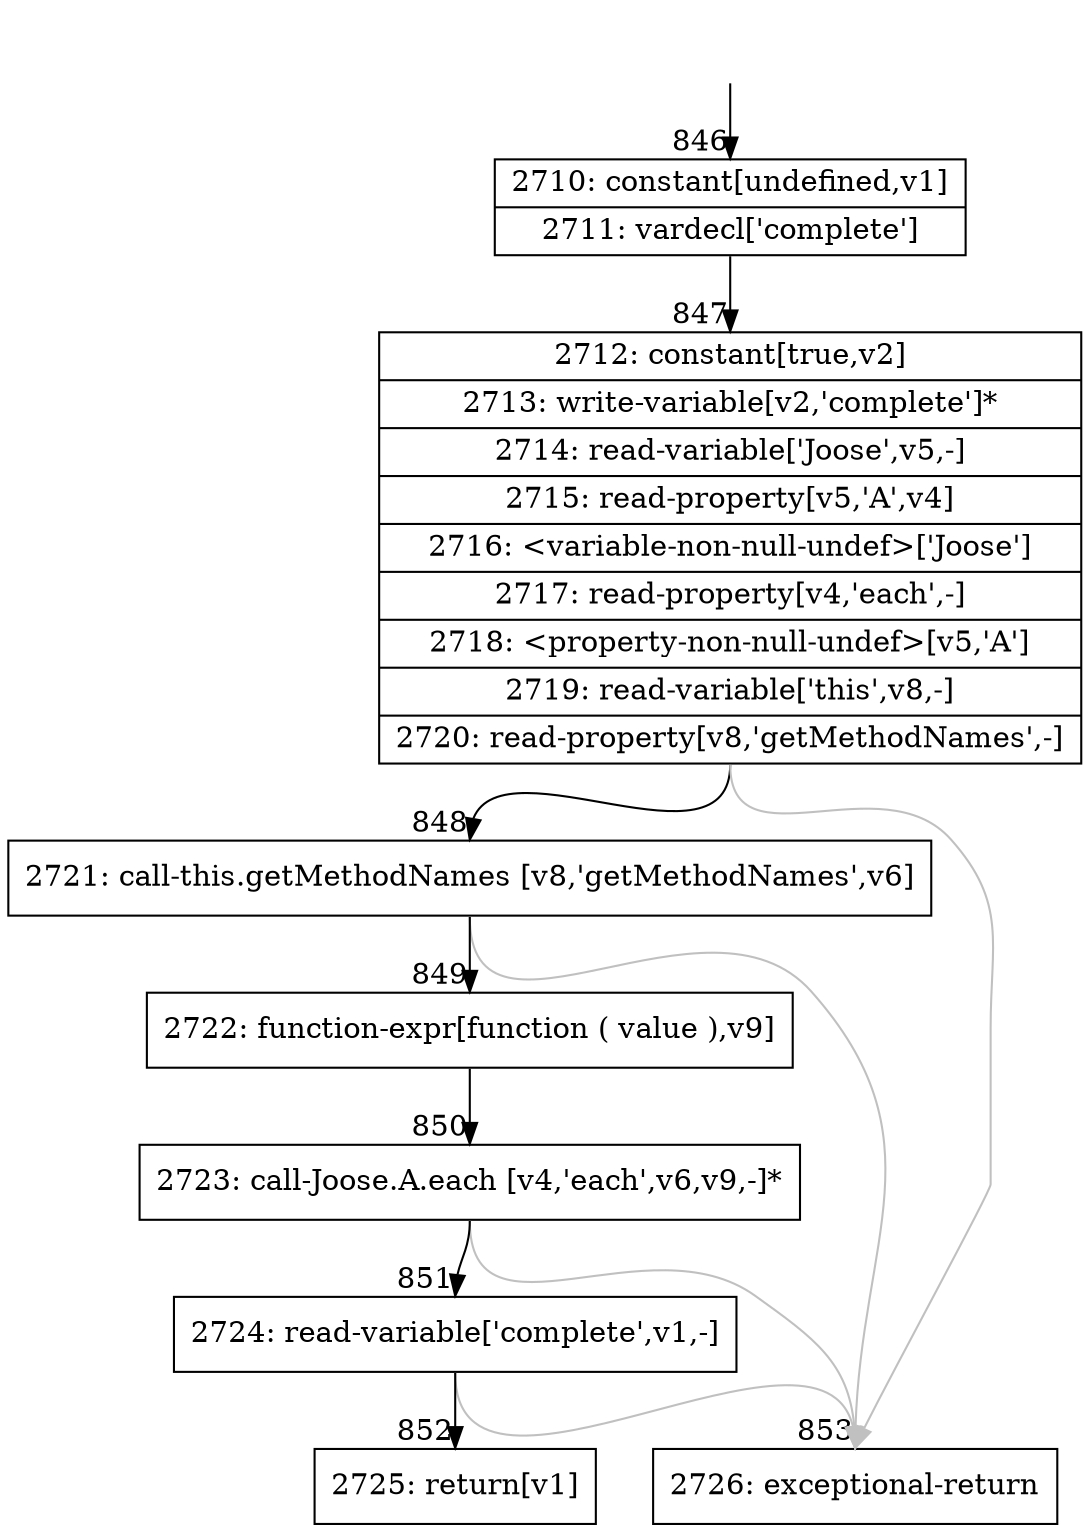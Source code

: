 digraph {
rankdir="TD"
BB_entry93[shape=none,label=""];
BB_entry93 -> BB846 [tailport=s, headport=n, headlabel="    846"]
BB846 [shape=record label="{2710: constant[undefined,v1]|2711: vardecl['complete']}" ] 
BB846 -> BB847 [tailport=s, headport=n, headlabel="      847"]
BB847 [shape=record label="{2712: constant[true,v2]|2713: write-variable[v2,'complete']*|2714: read-variable['Joose',v5,-]|2715: read-property[v5,'A',v4]|2716: \<variable-non-null-undef\>['Joose']|2717: read-property[v4,'each',-]|2718: \<property-non-null-undef\>[v5,'A']|2719: read-variable['this',v8,-]|2720: read-property[v8,'getMethodNames',-]}" ] 
BB847 -> BB848 [tailport=s, headport=n, headlabel="      848"]
BB847 -> BB853 [tailport=s, headport=n, color=gray, headlabel="      853"]
BB848 [shape=record label="{2721: call-this.getMethodNames [v8,'getMethodNames',v6]}" ] 
BB848 -> BB849 [tailport=s, headport=n, headlabel="      849"]
BB848 -> BB853 [tailport=s, headport=n, color=gray]
BB849 [shape=record label="{2722: function-expr[function ( value ),v9]}" ] 
BB849 -> BB850 [tailport=s, headport=n, headlabel="      850"]
BB850 [shape=record label="{2723: call-Joose.A.each [v4,'each',v6,v9,-]*}" ] 
BB850 -> BB851 [tailport=s, headport=n, headlabel="      851"]
BB850 -> BB853 [tailport=s, headport=n, color=gray]
BB851 [shape=record label="{2724: read-variable['complete',v1,-]}" ] 
BB851 -> BB852 [tailport=s, headport=n, headlabel="      852"]
BB851 -> BB853 [tailport=s, headport=n, color=gray]
BB852 [shape=record label="{2725: return[v1]}" ] 
BB853 [shape=record label="{2726: exceptional-return}" ] 
//#$~ 918
}
